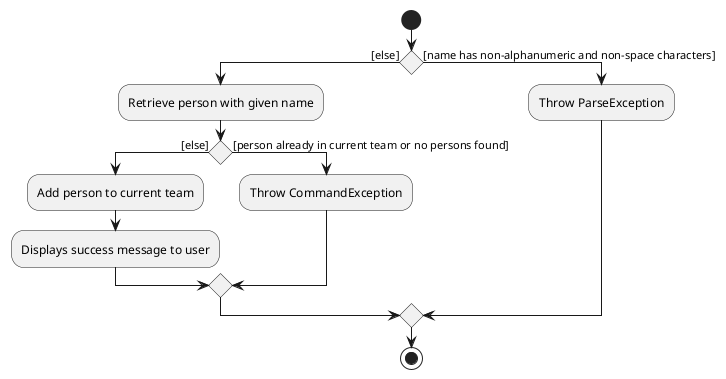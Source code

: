 @startuml
start
if () then ([else])
    :Retrieve person with given name;
    if () then ([else])
        :Add person to current team;
        :Displays success message to user;
    else ([person already in current team or no persons found])
        :Throw CommandException;
    endif
else ([name has non-alphanumeric and non-space characters])
    :Throw ParseException;
endif
stop
@enduml
